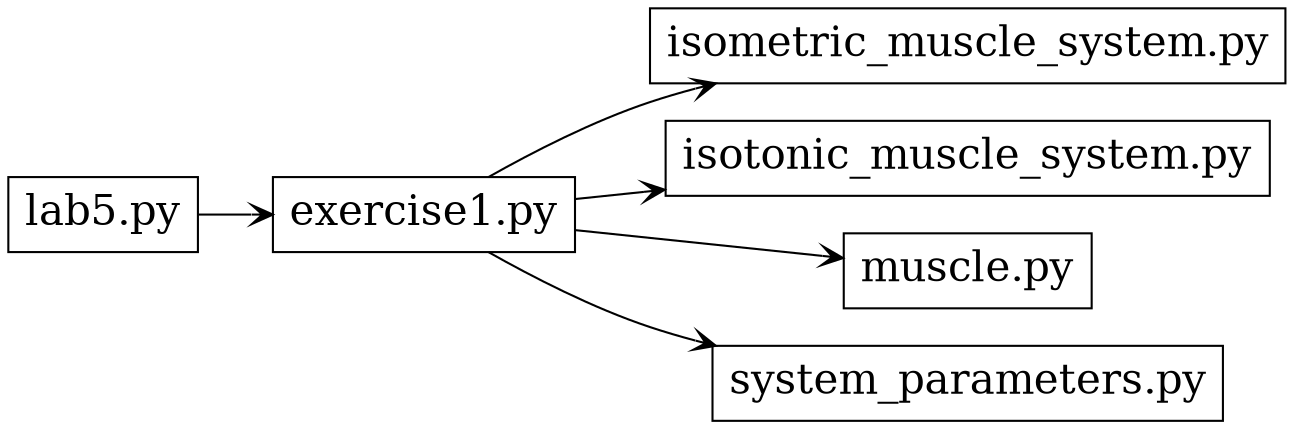 digraph G {
    graph[rankdir=LR, center=true]
    node [
          color="black",
          fontsize=20,
          shape=box
          ]
    lab [label="lab5.py"];
    ex1 [label="exercise1.py"];
    edge[arrowhead="vee"];
    lab->ex1;
    subgraph exercise1_files {
        ex1->"isometric_muscle_system.py";
        ex1->"isotonic_muscle_system.py";
        ex1->"muscle.py";
        ex1->"system_parameters.py";
        color=black;
    }
}
